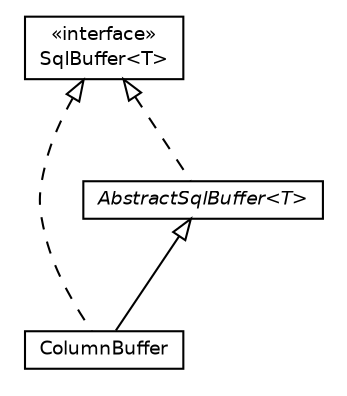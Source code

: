 #!/usr/local/bin/dot
#
# Class diagram 
# Generated by UMLGraph version R5_6 (http://www.umlgraph.org/)
#

digraph G {
	edge [fontname="Helvetica",fontsize=10,labelfontname="Helvetica",labelfontsize=10];
	node [fontname="Helvetica",fontsize=10,shape=plaintext];
	nodesep=0.25;
	ranksep=0.5;
	// net.ljcomputing.sql.buffer.ColumnBuffer
	c84 [label=<<table title="net.ljcomputing.sql.buffer.ColumnBuffer" border="0" cellborder="1" cellspacing="0" cellpadding="2" port="p" href="./ColumnBuffer.html">
		<tr><td><table border="0" cellspacing="0" cellpadding="1">
<tr><td align="center" balign="center"> ColumnBuffer </td></tr>
		</table></td></tr>
		</table>>, URL="./ColumnBuffer.html", fontname="Helvetica", fontcolor="black", fontsize=9.0];
	// net.ljcomputing.sql.buffer.SqlBuffer<T>
	c85 [label=<<table title="net.ljcomputing.sql.buffer.SqlBuffer" border="0" cellborder="1" cellspacing="0" cellpadding="2" port="p" href="./SqlBuffer.html">
		<tr><td><table border="0" cellspacing="0" cellpadding="1">
<tr><td align="center" balign="center"> &#171;interface&#187; </td></tr>
<tr><td align="center" balign="center"> SqlBuffer&lt;T&gt; </td></tr>
		</table></td></tr>
		</table>>, URL="./SqlBuffer.html", fontname="Helvetica", fontcolor="black", fontsize=9.0];
	// net.ljcomputing.sql.buffer.AbstractSqlBuffer<T>
	c86 [label=<<table title="net.ljcomputing.sql.buffer.AbstractSqlBuffer" border="0" cellborder="1" cellspacing="0" cellpadding="2" port="p" href="./AbstractSqlBuffer.html">
		<tr><td><table border="0" cellspacing="0" cellpadding="1">
<tr><td align="center" balign="center"><font face="Helvetica-Oblique"> AbstractSqlBuffer&lt;T&gt; </font></td></tr>
		</table></td></tr>
		</table>>, URL="./AbstractSqlBuffer.html", fontname="Helvetica", fontcolor="black", fontsize=9.0];
	//net.ljcomputing.sql.buffer.ColumnBuffer extends net.ljcomputing.sql.buffer.AbstractSqlBuffer<net.ljcomputing.sql.identifier.Column>
	c86:p -> c84:p [dir=back,arrowtail=empty];
	//net.ljcomputing.sql.buffer.ColumnBuffer implements net.ljcomputing.sql.buffer.SqlBuffer<T>
	c85:p -> c84:p [dir=back,arrowtail=empty,style=dashed];
	//net.ljcomputing.sql.buffer.AbstractSqlBuffer<T> implements net.ljcomputing.sql.buffer.SqlBuffer<T>
	c85:p -> c86:p [dir=back,arrowtail=empty,style=dashed];
}


